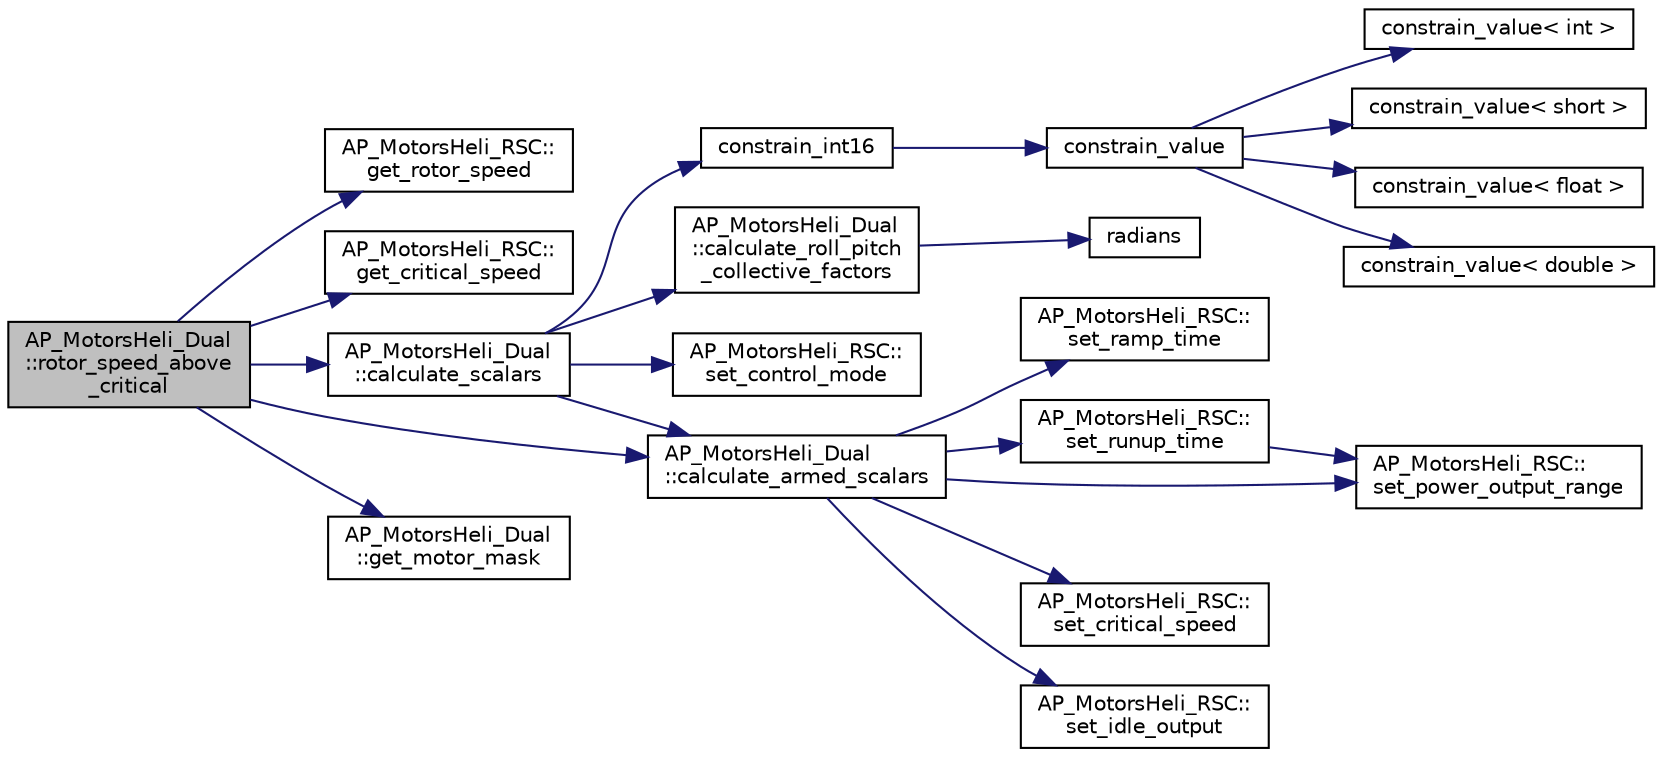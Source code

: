 digraph "AP_MotorsHeli_Dual::rotor_speed_above_critical"
{
 // INTERACTIVE_SVG=YES
  edge [fontname="Helvetica",fontsize="10",labelfontname="Helvetica",labelfontsize="10"];
  node [fontname="Helvetica",fontsize="10",shape=record];
  rankdir="LR";
  Node1 [label="AP_MotorsHeli_Dual\l::rotor_speed_above\l_critical",height=0.2,width=0.4,color="black", fillcolor="grey75", style="filled", fontcolor="black"];
  Node1 -> Node2 [color="midnightblue",fontsize="10",style="solid",fontname="Helvetica"];
  Node2 [label="AP_MotorsHeli_RSC::\lget_rotor_speed",height=0.2,width=0.4,color="black", fillcolor="white", style="filled",URL="$classAP__MotorsHeli__RSC.html#a89089fee6a9b387c96fd4a532c4c7ac0"];
  Node1 -> Node3 [color="midnightblue",fontsize="10",style="solid",fontname="Helvetica"];
  Node3 [label="AP_MotorsHeli_RSC::\lget_critical_speed",height=0.2,width=0.4,color="black", fillcolor="white", style="filled",URL="$classAP__MotorsHeli__RSC.html#a52229d6ffaf71eb9265b3afe8d59a5a8"];
  Node1 -> Node4 [color="midnightblue",fontsize="10",style="solid",fontname="Helvetica"];
  Node4 [label="AP_MotorsHeli_Dual\l::calculate_scalars",height=0.2,width=0.4,color="black", fillcolor="white", style="filled",URL="$classAP__MotorsHeli__Dual.html#a7112c1b7a86a1080a00dd3c529c17b25"];
  Node4 -> Node5 [color="midnightblue",fontsize="10",style="solid",fontname="Helvetica"];
  Node5 [label="constrain_int16",height=0.2,width=0.4,color="black", fillcolor="white", style="filled",URL="$AP__Math_8h.html#a68558c4f79a8582543daefde13c64abc"];
  Node5 -> Node6 [color="midnightblue",fontsize="10",style="solid",fontname="Helvetica"];
  Node6 [label="constrain_value",height=0.2,width=0.4,color="black", fillcolor="white", style="filled",URL="$AP__Math_8h.html#a20e8f8671c282c69c1954652b6d61585"];
  Node6 -> Node7 [color="midnightblue",fontsize="10",style="solid",fontname="Helvetica"];
  Node7 [label="constrain_value\< int \>",height=0.2,width=0.4,color="black", fillcolor="white", style="filled",URL="$AP__Math_8cpp.html#a37e8e901754cb9c8e53a8e3030c82c50"];
  Node6 -> Node8 [color="midnightblue",fontsize="10",style="solid",fontname="Helvetica"];
  Node8 [label="constrain_value\< short \>",height=0.2,width=0.4,color="black", fillcolor="white", style="filled",URL="$AP__Math_8cpp.html#afdbe107ec1987d318a6347816fbf2b89"];
  Node6 -> Node9 [color="midnightblue",fontsize="10",style="solid",fontname="Helvetica"];
  Node9 [label="constrain_value\< float \>",height=0.2,width=0.4,color="black", fillcolor="white", style="filled",URL="$AP__Math_8cpp.html#ae6c621670c214da687de21d4e3a92587"];
  Node6 -> Node10 [color="midnightblue",fontsize="10",style="solid",fontname="Helvetica"];
  Node10 [label="constrain_value\< double \>",height=0.2,width=0.4,color="black", fillcolor="white", style="filled",URL="$AP__Math_8cpp.html#afe3990b00e9abc43fa97dfaf8e32f5c4"];
  Node4 -> Node11 [color="midnightblue",fontsize="10",style="solid",fontname="Helvetica"];
  Node11 [label="AP_MotorsHeli_Dual\l::calculate_roll_pitch\l_collective_factors",height=0.2,width=0.4,color="black", fillcolor="white", style="filled",URL="$classAP__MotorsHeli__Dual.html#acf2bbcc8a7d612c86ef2a56510a01e35"];
  Node11 -> Node12 [color="midnightblue",fontsize="10",style="solid",fontname="Helvetica"];
  Node12 [label="radians",height=0.2,width=0.4,color="black", fillcolor="white", style="filled",URL="$AP__Math_8h.html#a75b14352ec1c95a8276af9a0813cfdc3"];
  Node4 -> Node13 [color="midnightblue",fontsize="10",style="solid",fontname="Helvetica"];
  Node13 [label="AP_MotorsHeli_RSC::\lset_control_mode",height=0.2,width=0.4,color="black", fillcolor="white", style="filled",URL="$classAP__MotorsHeli__RSC.html#ace1311fec7bf1c155d5a50db0f6d2c53"];
  Node4 -> Node14 [color="midnightblue",fontsize="10",style="solid",fontname="Helvetica"];
  Node14 [label="AP_MotorsHeli_Dual\l::calculate_armed_scalars",height=0.2,width=0.4,color="black", fillcolor="white", style="filled",URL="$classAP__MotorsHeli__Dual.html#a6ceac770c46717669afffc50590d93ee"];
  Node14 -> Node15 [color="midnightblue",fontsize="10",style="solid",fontname="Helvetica"];
  Node15 [label="AP_MotorsHeli_RSC::\lset_ramp_time",height=0.2,width=0.4,color="black", fillcolor="white", style="filled",URL="$classAP__MotorsHeli__RSC.html#aebdd1e8a17dde4d2bab170c8ebd8532c"];
  Node14 -> Node16 [color="midnightblue",fontsize="10",style="solid",fontname="Helvetica"];
  Node16 [label="AP_MotorsHeli_RSC::\lset_runup_time",height=0.2,width=0.4,color="black", fillcolor="white", style="filled",URL="$classAP__MotorsHeli__RSC.html#aa5d4bbc71b96eeeff793eb3b2ccf60b9"];
  Node16 -> Node17 [color="midnightblue",fontsize="10",style="solid",fontname="Helvetica"];
  Node17 [label="AP_MotorsHeli_RSC::\lset_power_output_range",height=0.2,width=0.4,color="black", fillcolor="white", style="filled",URL="$classAP__MotorsHeli__RSC.html#aea809ae1bbb81ef4fc000fb25fe83886"];
  Node14 -> Node18 [color="midnightblue",fontsize="10",style="solid",fontname="Helvetica"];
  Node18 [label="AP_MotorsHeli_RSC::\lset_critical_speed",height=0.2,width=0.4,color="black", fillcolor="white", style="filled",URL="$classAP__MotorsHeli__RSC.html#a7505e3e3e250559ba06a2742186743c2"];
  Node14 -> Node19 [color="midnightblue",fontsize="10",style="solid",fontname="Helvetica"];
  Node19 [label="AP_MotorsHeli_RSC::\lset_idle_output",height=0.2,width=0.4,color="black", fillcolor="white", style="filled",URL="$classAP__MotorsHeli__RSC.html#a756586a634a184a31e13645b8fcc6c43"];
  Node14 -> Node17 [color="midnightblue",fontsize="10",style="solid",fontname="Helvetica"];
  Node1 -> Node14 [color="midnightblue",fontsize="10",style="solid",fontname="Helvetica"];
  Node1 -> Node20 [color="midnightblue",fontsize="10",style="solid",fontname="Helvetica"];
  Node20 [label="AP_MotorsHeli_Dual\l::get_motor_mask",height=0.2,width=0.4,color="black", fillcolor="white", style="filled",URL="$classAP__MotorsHeli__Dual.html#a4380bb41aaac0afd7326a3c8f192e212"];
}
